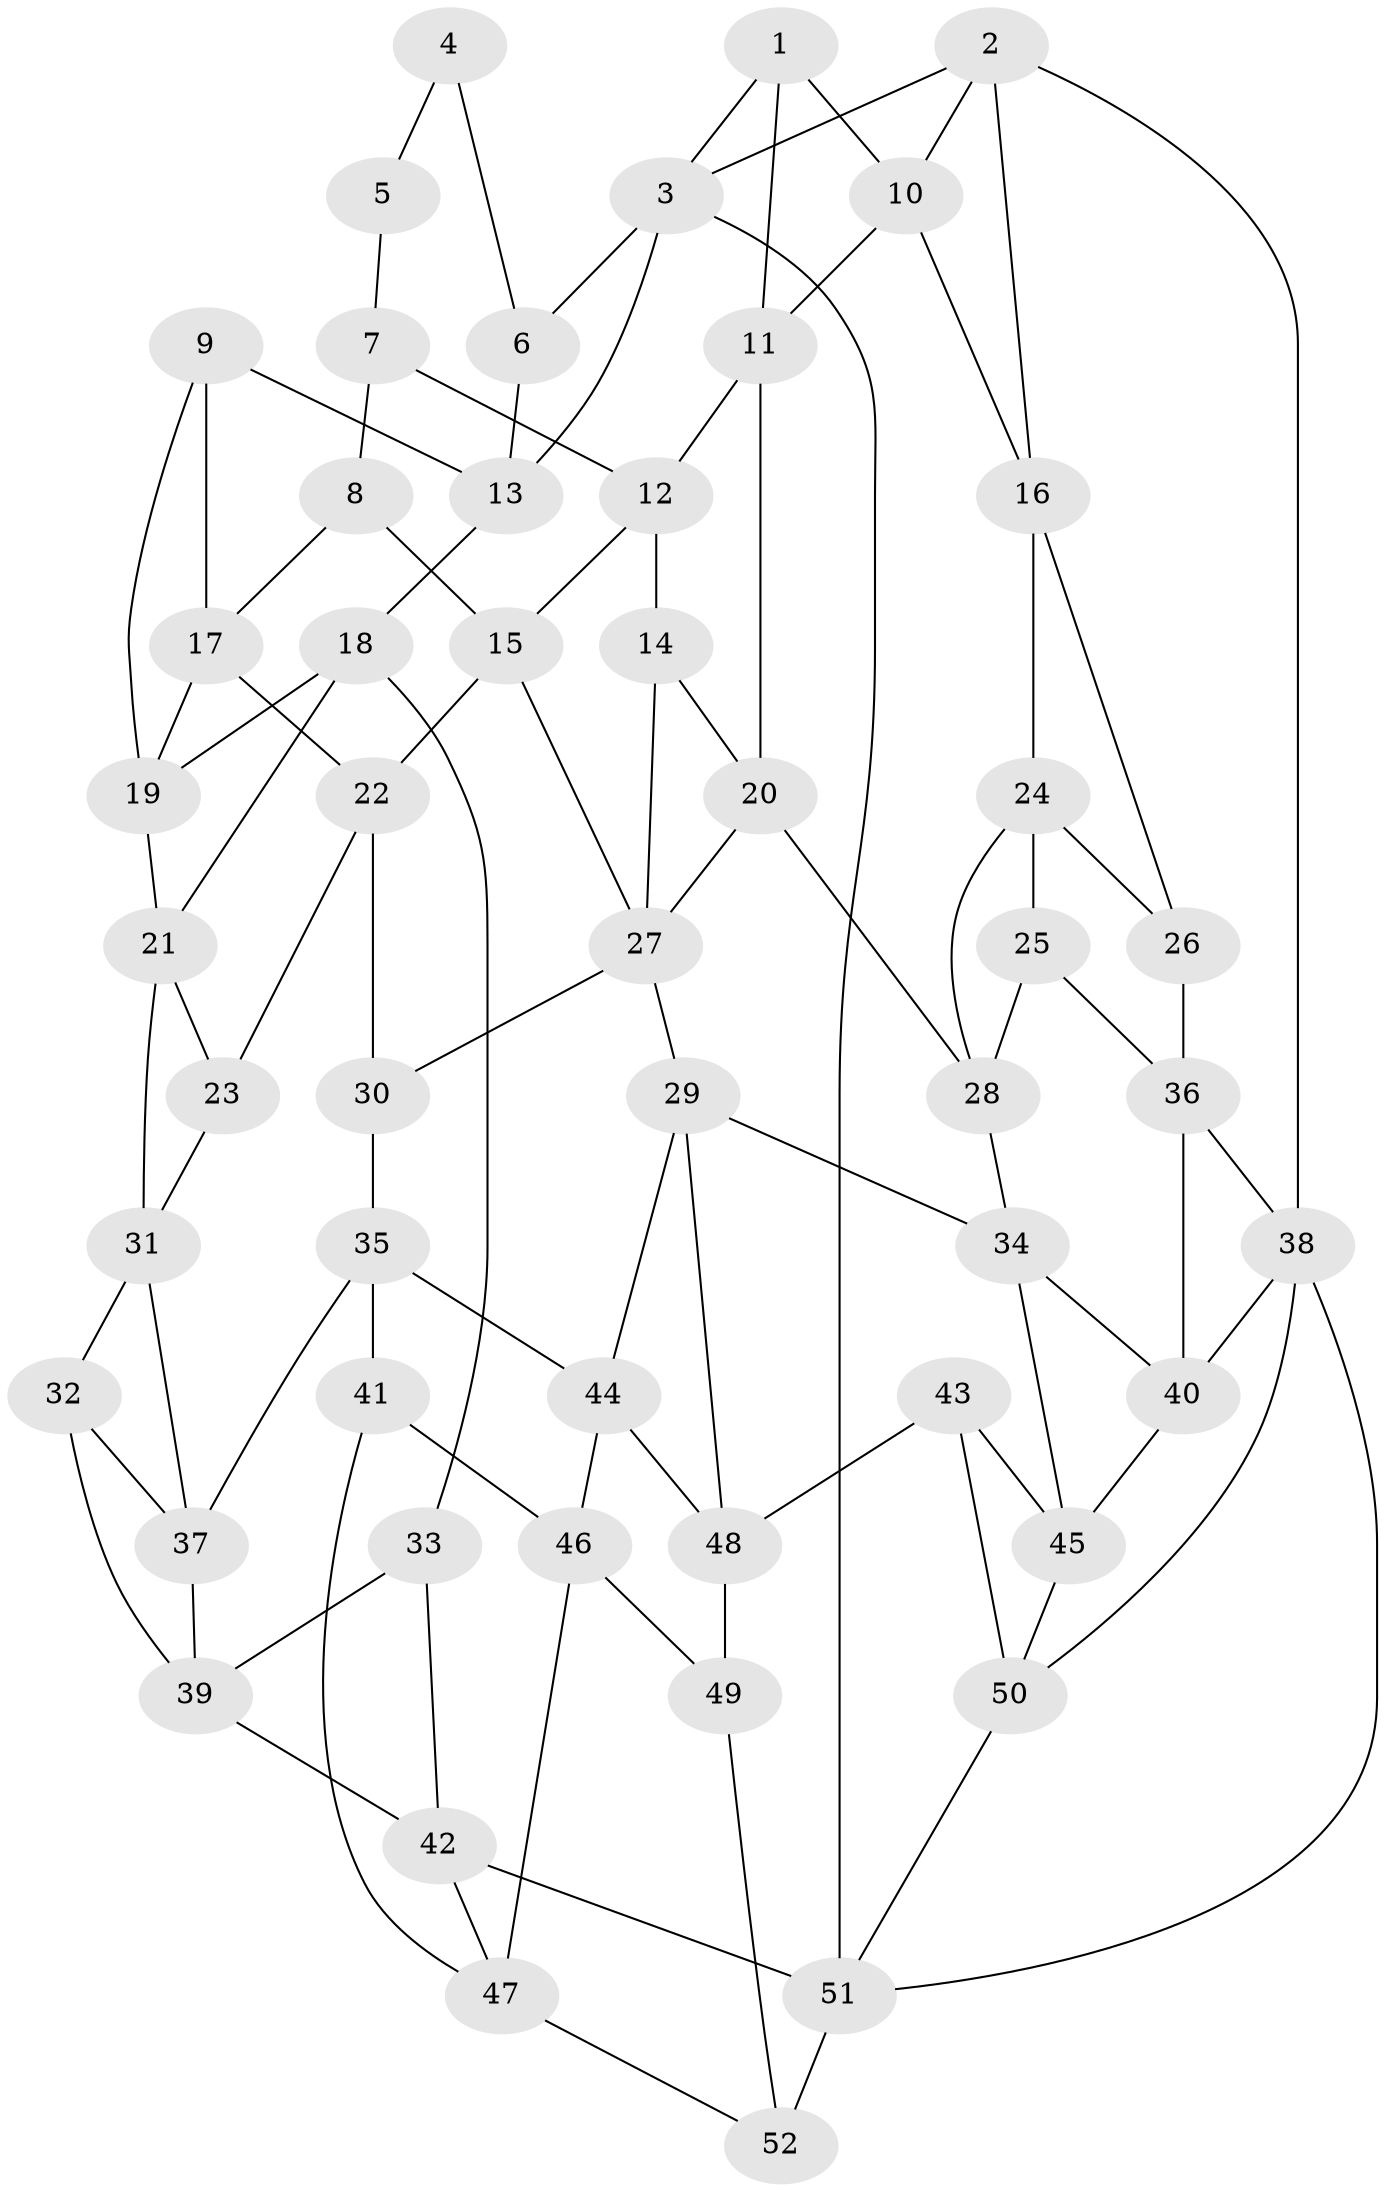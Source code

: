 // original degree distribution, {3: 0.019417475728155338, 6: 0.21359223300970873, 5: 0.5242718446601942, 4: 0.24271844660194175}
// Generated by graph-tools (version 1.1) at 2025/03/03/09/25 03:03:17]
// undirected, 52 vertices, 96 edges
graph export_dot {
graph [start="1"]
  node [color=gray90,style=filled];
  1;
  2;
  3;
  4;
  5;
  6;
  7;
  8;
  9;
  10;
  11;
  12;
  13;
  14;
  15;
  16;
  17;
  18;
  19;
  20;
  21;
  22;
  23;
  24;
  25;
  26;
  27;
  28;
  29;
  30;
  31;
  32;
  33;
  34;
  35;
  36;
  37;
  38;
  39;
  40;
  41;
  42;
  43;
  44;
  45;
  46;
  47;
  48;
  49;
  50;
  51;
  52;
  1 -- 3 [weight=1.0];
  1 -- 10 [weight=1.0];
  1 -- 11 [weight=1.0];
  2 -- 3 [weight=1.0];
  2 -- 10 [weight=1.0];
  2 -- 16 [weight=1.0];
  2 -- 38 [weight=1.0];
  3 -- 6 [weight=1.0];
  3 -- 13 [weight=1.0];
  3 -- 51 [weight=1.0];
  4 -- 5 [weight=2.0];
  4 -- 6 [weight=2.0];
  5 -- 7 [weight=2.0];
  6 -- 13 [weight=1.0];
  7 -- 8 [weight=1.0];
  7 -- 12 [weight=1.0];
  8 -- 15 [weight=1.0];
  8 -- 17 [weight=1.0];
  9 -- 13 [weight=1.0];
  9 -- 17 [weight=1.0];
  9 -- 19 [weight=1.0];
  10 -- 11 [weight=1.0];
  10 -- 16 [weight=1.0];
  11 -- 12 [weight=1.0];
  11 -- 20 [weight=1.0];
  12 -- 14 [weight=1.0];
  12 -- 15 [weight=1.0];
  13 -- 18 [weight=1.0];
  14 -- 20 [weight=1.0];
  14 -- 27 [weight=2.0];
  15 -- 22 [weight=1.0];
  15 -- 27 [weight=1.0];
  16 -- 24 [weight=1.0];
  16 -- 26 [weight=1.0];
  17 -- 19 [weight=1.0];
  17 -- 22 [weight=1.0];
  18 -- 19 [weight=1.0];
  18 -- 21 [weight=1.0];
  18 -- 33 [weight=1.0];
  19 -- 21 [weight=1.0];
  20 -- 27 [weight=1.0];
  20 -- 28 [weight=1.0];
  21 -- 23 [weight=1.0];
  21 -- 31 [weight=1.0];
  22 -- 23 [weight=1.0];
  22 -- 30 [weight=1.0];
  23 -- 31 [weight=1.0];
  24 -- 25 [weight=1.0];
  24 -- 26 [weight=1.0];
  24 -- 28 [weight=1.0];
  25 -- 28 [weight=1.0];
  25 -- 36 [weight=1.0];
  26 -- 36 [weight=1.0];
  27 -- 29 [weight=1.0];
  27 -- 30 [weight=1.0];
  28 -- 34 [weight=1.0];
  29 -- 34 [weight=1.0];
  29 -- 44 [weight=1.0];
  29 -- 48 [weight=1.0];
  30 -- 35 [weight=1.0];
  31 -- 32 [weight=1.0];
  31 -- 37 [weight=1.0];
  32 -- 37 [weight=1.0];
  32 -- 39 [weight=1.0];
  33 -- 39 [weight=1.0];
  33 -- 42 [weight=1.0];
  34 -- 40 [weight=1.0];
  34 -- 45 [weight=1.0];
  35 -- 37 [weight=1.0];
  35 -- 41 [weight=1.0];
  35 -- 44 [weight=1.0];
  36 -- 38 [weight=1.0];
  36 -- 40 [weight=1.0];
  37 -- 39 [weight=1.0];
  38 -- 40 [weight=1.0];
  38 -- 50 [weight=1.0];
  38 -- 51 [weight=1.0];
  39 -- 42 [weight=1.0];
  40 -- 45 [weight=1.0];
  41 -- 46 [weight=1.0];
  41 -- 47 [weight=1.0];
  42 -- 47 [weight=1.0];
  42 -- 51 [weight=1.0];
  43 -- 45 [weight=1.0];
  43 -- 48 [weight=1.0];
  43 -- 50 [weight=1.0];
  44 -- 46 [weight=1.0];
  44 -- 48 [weight=1.0];
  45 -- 50 [weight=1.0];
  46 -- 47 [weight=1.0];
  46 -- 49 [weight=1.0];
  47 -- 52 [weight=1.0];
  48 -- 49 [weight=1.0];
  49 -- 52 [weight=1.0];
  50 -- 51 [weight=1.0];
  51 -- 52 [weight=2.0];
}

